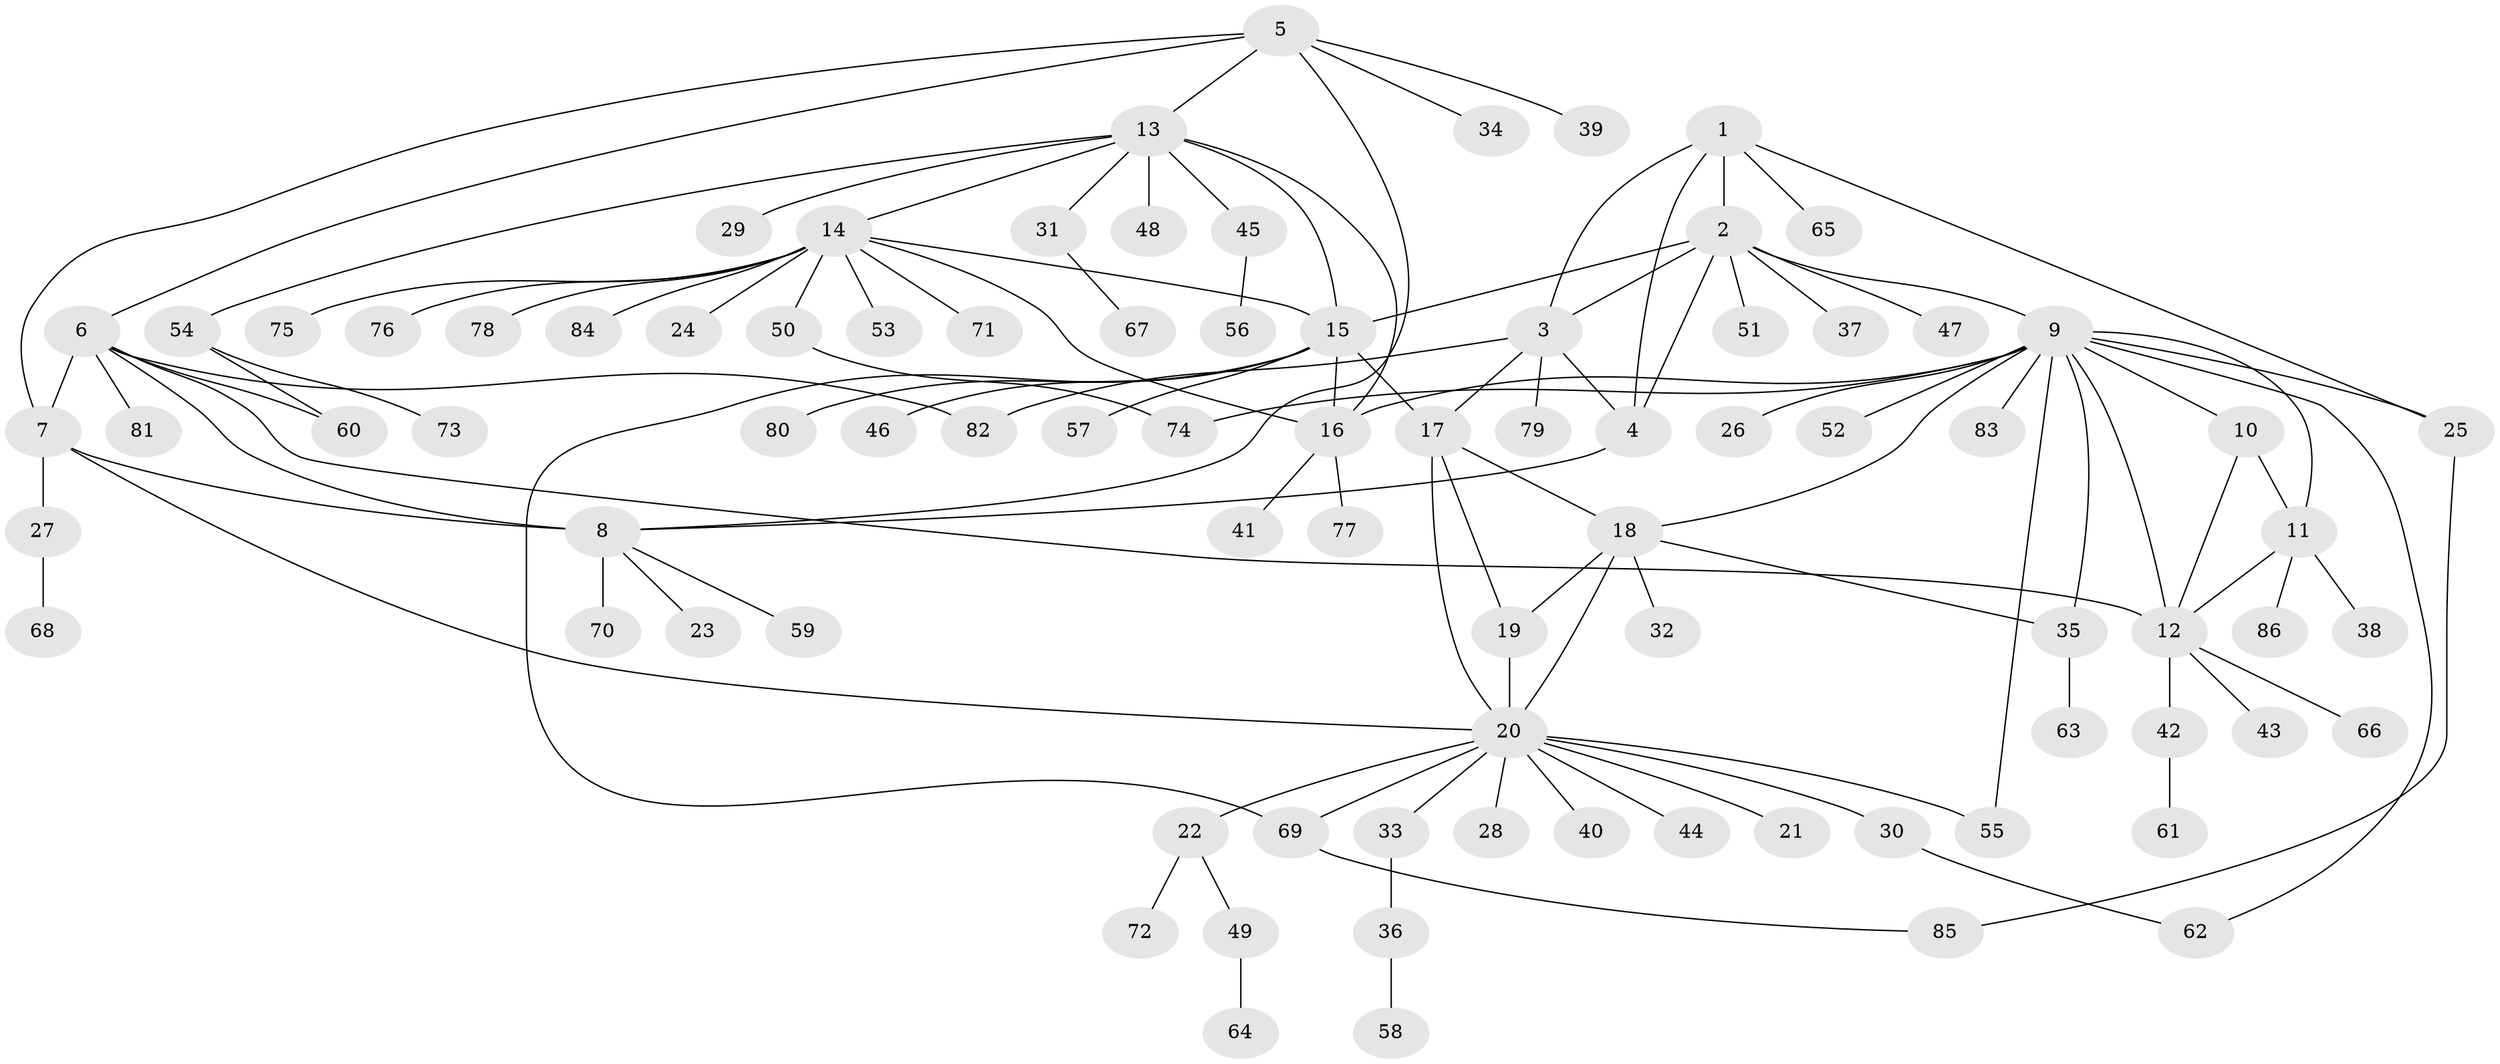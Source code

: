 // coarse degree distribution, {4: 0.04838709677419355, 7: 0.03225806451612903, 8: 0.03225806451612903, 5: 0.06451612903225806, 13: 0.03225806451612903, 3: 0.03225806451612903, 16: 0.016129032258064516, 1: 0.5806451612903226, 2: 0.16129032258064516}
// Generated by graph-tools (version 1.1) at 2025/42/03/06/25 10:42:14]
// undirected, 86 vertices, 115 edges
graph export_dot {
graph [start="1"]
  node [color=gray90,style=filled];
  1;
  2;
  3;
  4;
  5;
  6;
  7;
  8;
  9;
  10;
  11;
  12;
  13;
  14;
  15;
  16;
  17;
  18;
  19;
  20;
  21;
  22;
  23;
  24;
  25;
  26;
  27;
  28;
  29;
  30;
  31;
  32;
  33;
  34;
  35;
  36;
  37;
  38;
  39;
  40;
  41;
  42;
  43;
  44;
  45;
  46;
  47;
  48;
  49;
  50;
  51;
  52;
  53;
  54;
  55;
  56;
  57;
  58;
  59;
  60;
  61;
  62;
  63;
  64;
  65;
  66;
  67;
  68;
  69;
  70;
  71;
  72;
  73;
  74;
  75;
  76;
  77;
  78;
  79;
  80;
  81;
  82;
  83;
  84;
  85;
  86;
  1 -- 2;
  1 -- 3;
  1 -- 4;
  1 -- 25;
  1 -- 65;
  2 -- 3;
  2 -- 4;
  2 -- 9;
  2 -- 15;
  2 -- 37;
  2 -- 47;
  2 -- 51;
  3 -- 4;
  3 -- 17;
  3 -- 79;
  3 -- 82;
  4 -- 8;
  5 -- 6;
  5 -- 7;
  5 -- 8;
  5 -- 13;
  5 -- 34;
  5 -- 39;
  6 -- 7;
  6 -- 8;
  6 -- 12;
  6 -- 60;
  6 -- 81;
  6 -- 82;
  7 -- 8;
  7 -- 20;
  7 -- 27;
  8 -- 23;
  8 -- 59;
  8 -- 70;
  9 -- 10;
  9 -- 11;
  9 -- 12;
  9 -- 16;
  9 -- 18;
  9 -- 25;
  9 -- 26;
  9 -- 35;
  9 -- 52;
  9 -- 55;
  9 -- 62;
  9 -- 74;
  9 -- 83;
  10 -- 11;
  10 -- 12;
  11 -- 12;
  11 -- 38;
  11 -- 86;
  12 -- 42;
  12 -- 43;
  12 -- 66;
  13 -- 14;
  13 -- 15;
  13 -- 16;
  13 -- 29;
  13 -- 31;
  13 -- 45;
  13 -- 48;
  13 -- 54;
  14 -- 15;
  14 -- 16;
  14 -- 24;
  14 -- 50;
  14 -- 53;
  14 -- 71;
  14 -- 75;
  14 -- 76;
  14 -- 78;
  14 -- 84;
  15 -- 16;
  15 -- 17;
  15 -- 46;
  15 -- 57;
  15 -- 69;
  15 -- 80;
  16 -- 41;
  16 -- 77;
  17 -- 18;
  17 -- 19;
  17 -- 20;
  18 -- 19;
  18 -- 20;
  18 -- 32;
  18 -- 35;
  19 -- 20;
  20 -- 21;
  20 -- 22;
  20 -- 28;
  20 -- 30;
  20 -- 33;
  20 -- 40;
  20 -- 44;
  20 -- 55;
  20 -- 69;
  22 -- 49;
  22 -- 72;
  25 -- 85;
  27 -- 68;
  30 -- 62;
  31 -- 67;
  33 -- 36;
  35 -- 63;
  36 -- 58;
  42 -- 61;
  45 -- 56;
  49 -- 64;
  50 -- 74;
  54 -- 60;
  54 -- 73;
  69 -- 85;
}
